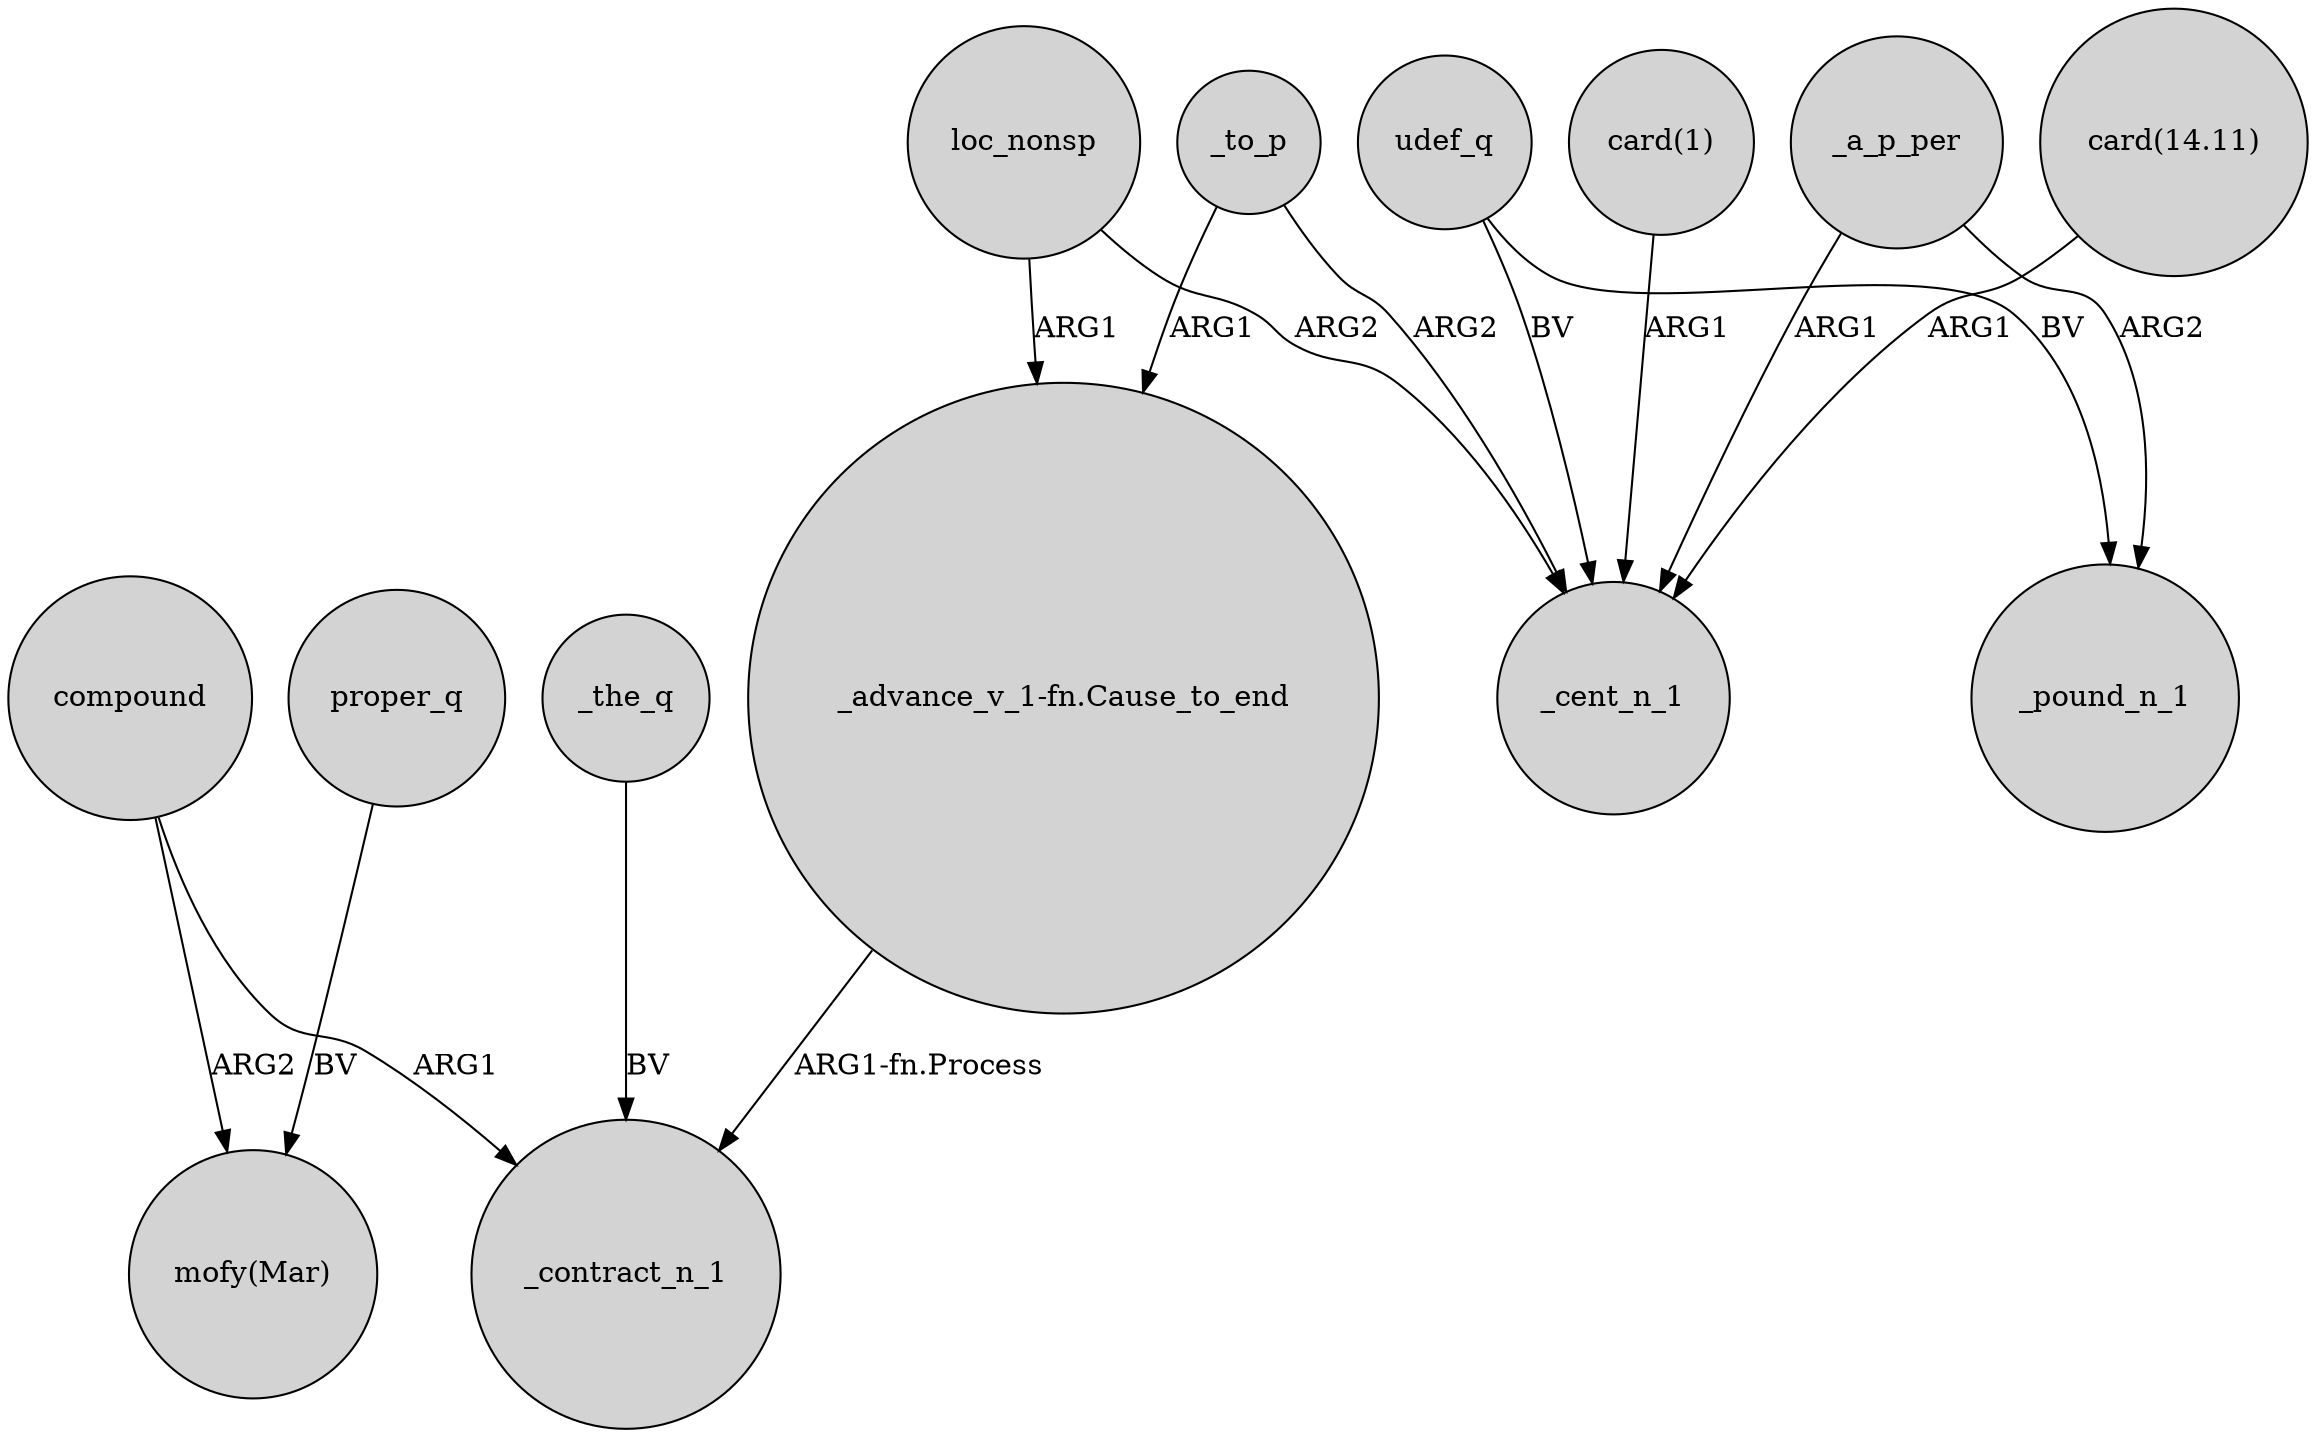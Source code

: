 digraph {
	node [shape=circle style=filled]
	compound -> "mofy(Mar)" [label=ARG2]
	udef_q -> _pound_n_1 [label=BV]
	compound -> _contract_n_1 [label=ARG1]
	udef_q -> _cent_n_1 [label=BV]
	"card(1)" -> _cent_n_1 [label=ARG1]
	proper_q -> "mofy(Mar)" [label=BV]
	loc_nonsp -> _cent_n_1 [label=ARG2]
	_a_p_per -> _cent_n_1 [label=ARG1]
	_the_q -> _contract_n_1 [label=BV]
	_a_p_per -> _pound_n_1 [label=ARG2]
	"_advance_v_1-fn.Cause_to_end" -> _contract_n_1 [label="ARG1-fn.Process"]
	loc_nonsp -> "_advance_v_1-fn.Cause_to_end" [label=ARG1]
	_to_p -> _cent_n_1 [label=ARG2]
	"card(14.11)" -> _cent_n_1 [label=ARG1]
	_to_p -> "_advance_v_1-fn.Cause_to_end" [label=ARG1]
}
